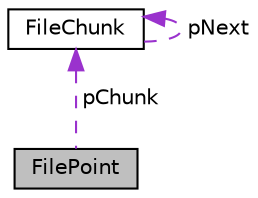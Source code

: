digraph "FilePoint"
{
 // LATEX_PDF_SIZE
  edge [fontname="Helvetica",fontsize="10",labelfontname="Helvetica",labelfontsize="10"];
  node [fontname="Helvetica",fontsize="10",shape=record];
  Node1 [label="FilePoint",height=0.2,width=0.4,color="black", fillcolor="grey75", style="filled", fontcolor="black",tooltip=" "];
  Node2 -> Node1 [dir="back",color="darkorchid3",fontsize="10",style="dashed",label=" pChunk" ];
  Node2 [label="FileChunk",height=0.2,width=0.4,color="black", fillcolor="white", style="filled",URL="$structFileChunk.html",tooltip=" "];
  Node2 -> Node2 [dir="back",color="darkorchid3",fontsize="10",style="dashed",label=" pNext" ];
}
